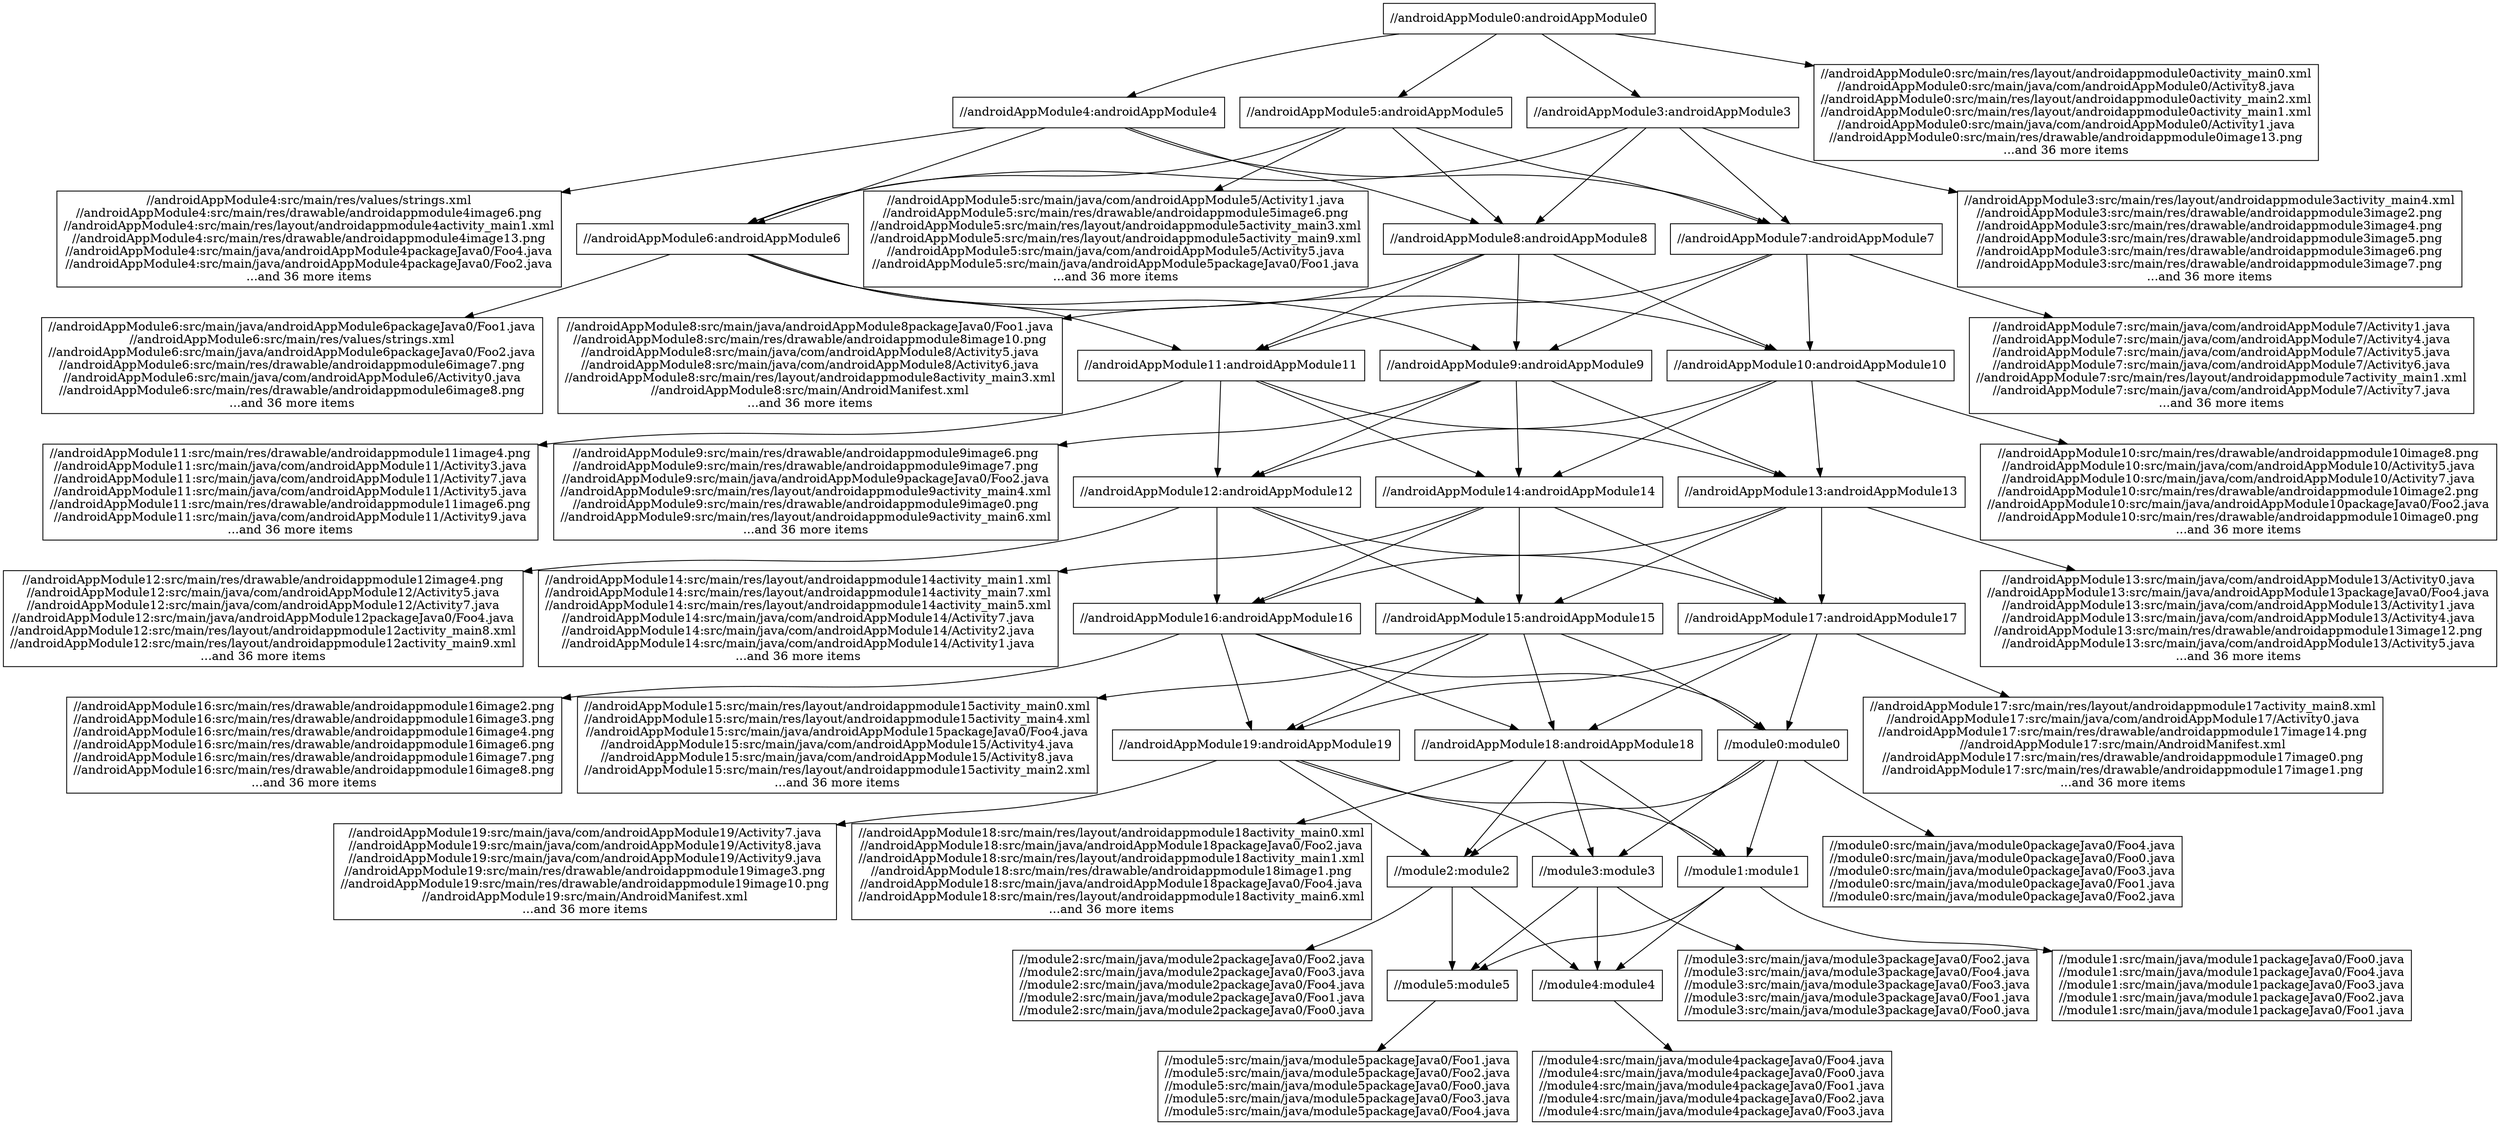 digraph mygraph {
  node [shape=box];
"//androidAppModule0:androidAppModule0"
"//androidAppModule0:androidAppModule0" -> "//androidAppModule3:androidAppModule3"
"//androidAppModule0:androidAppModule0" -> "//androidAppModule4:androidAppModule4"
"//androidAppModule0:androidAppModule0" -> "//androidAppModule5:androidAppModule5"
"//androidAppModule0:androidAppModule0" -> "//androidAppModule0:src/main/res/layout/androidappmodule0activity_main0.xml\n//androidAppModule0:src/main/java/com/androidAppModule0/Activity8.java\n//androidAppModule0:src/main/res/layout/androidappmodule0activity_main2.xml\n//androidAppModule0:src/main/res/layout/androidappmodule0activity_main1.xml\n//androidAppModule0:src/main/java/com/androidAppModule0/Activity1.java\n//androidAppModule0:src/main/res/drawable/androidappmodule0image13.png\n...and 36 more items"
"//androidAppModule0:src/main/res/layout/androidappmodule0activity_main0.xml\n//androidAppModule0:src/main/java/com/androidAppModule0/Activity8.java\n//androidAppModule0:src/main/res/layout/androidappmodule0activity_main2.xml\n//androidAppModule0:src/main/res/layout/androidappmodule0activity_main1.xml\n//androidAppModule0:src/main/java/com/androidAppModule0/Activity1.java\n//androidAppModule0:src/main/res/drawable/androidappmodule0image13.png\n...and 36 more items"
"//androidAppModule3:androidAppModule3"
"//androidAppModule3:androidAppModule3" -> "//androidAppModule6:androidAppModule6"
"//androidAppModule3:androidAppModule3" -> "//androidAppModule3:src/main/res/layout/androidappmodule3activity_main4.xml\n//androidAppModule3:src/main/res/drawable/androidappmodule3image2.png\n//androidAppModule3:src/main/res/drawable/androidappmodule3image4.png\n//androidAppModule3:src/main/res/drawable/androidappmodule3image5.png\n//androidAppModule3:src/main/res/drawable/androidappmodule3image6.png\n//androidAppModule3:src/main/res/drawable/androidappmodule3image7.png\n...and 36 more items"
"//androidAppModule3:androidAppModule3" -> "//androidAppModule8:androidAppModule8"
"//androidAppModule3:androidAppModule3" -> "//androidAppModule7:androidAppModule7"
"//androidAppModule4:androidAppModule4"
"//androidAppModule4:androidAppModule4" -> "//androidAppModule6:androidAppModule6"
"//androidAppModule4:androidAppModule4" -> "//androidAppModule4:src/main/res/values/strings.xml\n//androidAppModule4:src/main/res/drawable/androidappmodule4image6.png\n//androidAppModule4:src/main/res/layout/androidappmodule4activity_main1.xml\n//androidAppModule4:src/main/res/drawable/androidappmodule4image13.png\n//androidAppModule4:src/main/java/androidAppModule4packageJava0/Foo4.java\n//androidAppModule4:src/main/java/androidAppModule4packageJava0/Foo2.java\n...and 36 more items"
"//androidAppModule4:androidAppModule4" -> "//androidAppModule7:androidAppModule7"
"//androidAppModule4:androidAppModule4" -> "//androidAppModule8:androidAppModule8"
"//androidAppModule5:androidAppModule5"
"//androidAppModule5:androidAppModule5" -> "//androidAppModule6:androidAppModule6"
"//androidAppModule5:androidAppModule5" -> "//androidAppModule5:src/main/java/com/androidAppModule5/Activity1.java\n//androidAppModule5:src/main/res/drawable/androidappmodule5image6.png\n//androidAppModule5:src/main/res/layout/androidappmodule5activity_main3.xml\n//androidAppModule5:src/main/res/layout/androidappmodule5activity_main9.xml\n//androidAppModule5:src/main/java/com/androidAppModule5/Activity5.java\n//androidAppModule5:src/main/java/androidAppModule5packageJava0/Foo1.java\n...and 36 more items"
"//androidAppModule5:androidAppModule5" -> "//androidAppModule8:androidAppModule8"
"//androidAppModule5:androidAppModule5" -> "//androidAppModule7:androidAppModule7"
"//androidAppModule7:androidAppModule7"
"//androidAppModule7:androidAppModule7" -> "//androidAppModule7:src/main/java/com/androidAppModule7/Activity1.java\n//androidAppModule7:src/main/java/com/androidAppModule7/Activity4.java\n//androidAppModule7:src/main/java/com/androidAppModule7/Activity5.java\n//androidAppModule7:src/main/java/com/androidAppModule7/Activity6.java\n//androidAppModule7:src/main/res/layout/androidappmodule7activity_main1.xml\n//androidAppModule7:src/main/java/com/androidAppModule7/Activity7.java\n...and 36 more items"
"//androidAppModule7:androidAppModule7" -> "//androidAppModule11:androidAppModule11"
"//androidAppModule7:androidAppModule7" -> "//androidAppModule10:androidAppModule10"
"//androidAppModule7:androidAppModule7" -> "//androidAppModule9:androidAppModule9"
"//androidAppModule8:androidAppModule8"
"//androidAppModule8:androidAppModule8" -> "//androidAppModule8:src/main/java/androidAppModule8packageJava0/Foo1.java\n//androidAppModule8:src/main/res/drawable/androidappmodule8image10.png\n//androidAppModule8:src/main/java/com/androidAppModule8/Activity5.java\n//androidAppModule8:src/main/java/com/androidAppModule8/Activity6.java\n//androidAppModule8:src/main/res/layout/androidappmodule8activity_main3.xml\n//androidAppModule8:src/main/AndroidManifest.xml\n...and 36 more items"
"//androidAppModule8:androidAppModule8" -> "//androidAppModule11:androidAppModule11"
"//androidAppModule8:androidAppModule8" -> "//androidAppModule10:androidAppModule10"
"//androidAppModule8:androidAppModule8" -> "//androidAppModule9:androidAppModule9"
"//androidAppModule8:src/main/java/androidAppModule8packageJava0/Foo1.java\n//androidAppModule8:src/main/res/drawable/androidappmodule8image10.png\n//androidAppModule8:src/main/java/com/androidAppModule8/Activity5.java\n//androidAppModule8:src/main/java/com/androidAppModule8/Activity6.java\n//androidAppModule8:src/main/res/layout/androidappmodule8activity_main3.xml\n//androidAppModule8:src/main/AndroidManifest.xml\n...and 36 more items"
"//androidAppModule5:src/main/java/com/androidAppModule5/Activity1.java\n//androidAppModule5:src/main/res/drawable/androidappmodule5image6.png\n//androidAppModule5:src/main/res/layout/androidappmodule5activity_main3.xml\n//androidAppModule5:src/main/res/layout/androidappmodule5activity_main9.xml\n//androidAppModule5:src/main/java/com/androidAppModule5/Activity5.java\n//androidAppModule5:src/main/java/androidAppModule5packageJava0/Foo1.java\n...and 36 more items"
"//androidAppModule6:androidAppModule6"
"//androidAppModule6:androidAppModule6" -> "//androidAppModule10:androidAppModule10"
"//androidAppModule6:androidAppModule6" -> "//androidAppModule6:src/main/java/androidAppModule6packageJava0/Foo1.java\n//androidAppModule6:src/main/res/values/strings.xml\n//androidAppModule6:src/main/java/androidAppModule6packageJava0/Foo2.java\n//androidAppModule6:src/main/res/drawable/androidappmodule6image7.png\n//androidAppModule6:src/main/java/com/androidAppModule6/Activity0.java\n//androidAppModule6:src/main/res/drawable/androidappmodule6image8.png\n...and 36 more items"
"//androidAppModule6:androidAppModule6" -> "//androidAppModule9:androidAppModule9"
"//androidAppModule6:androidAppModule6" -> "//androidAppModule11:androidAppModule11"
"//androidAppModule11:androidAppModule11"
"//androidAppModule11:androidAppModule11" -> "//androidAppModule11:src/main/res/drawable/androidappmodule11image4.png\n//androidAppModule11:src/main/java/com/androidAppModule11/Activity3.java\n//androidAppModule11:src/main/java/com/androidAppModule11/Activity7.java\n//androidAppModule11:src/main/java/com/androidAppModule11/Activity5.java\n//androidAppModule11:src/main/res/drawable/androidappmodule11image6.png\n//androidAppModule11:src/main/java/com/androidAppModule11/Activity9.java\n...and 36 more items"
"//androidAppModule11:androidAppModule11" -> "//androidAppModule13:androidAppModule13"
"//androidAppModule11:androidAppModule11" -> "//androidAppModule12:androidAppModule12"
"//androidAppModule11:androidAppModule11" -> "//androidAppModule14:androidAppModule14"
"//androidAppModule11:src/main/res/drawable/androidappmodule11image4.png\n//androidAppModule11:src/main/java/com/androidAppModule11/Activity3.java\n//androidAppModule11:src/main/java/com/androidAppModule11/Activity7.java\n//androidAppModule11:src/main/java/com/androidAppModule11/Activity5.java\n//androidAppModule11:src/main/res/drawable/androidappmodule11image6.png\n//androidAppModule11:src/main/java/com/androidAppModule11/Activity9.java\n...and 36 more items"
"//androidAppModule9:androidAppModule9"
"//androidAppModule9:androidAppModule9" -> "//androidAppModule9:src/main/res/drawable/androidappmodule9image6.png\n//androidAppModule9:src/main/res/drawable/androidappmodule9image7.png\n//androidAppModule9:src/main/java/androidAppModule9packageJava0/Foo2.java\n//androidAppModule9:src/main/res/layout/androidappmodule9activity_main4.xml\n//androidAppModule9:src/main/res/drawable/androidappmodule9image0.png\n//androidAppModule9:src/main/res/layout/androidappmodule9activity_main6.xml\n...and 36 more items"
"//androidAppModule9:androidAppModule9" -> "//androidAppModule14:androidAppModule14"
"//androidAppModule9:androidAppModule9" -> "//androidAppModule13:androidAppModule13"
"//androidAppModule9:androidAppModule9" -> "//androidAppModule12:androidAppModule12"
"//androidAppModule9:src/main/res/drawable/androidappmodule9image6.png\n//androidAppModule9:src/main/res/drawable/androidappmodule9image7.png\n//androidAppModule9:src/main/java/androidAppModule9packageJava0/Foo2.java\n//androidAppModule9:src/main/res/layout/androidappmodule9activity_main4.xml\n//androidAppModule9:src/main/res/drawable/androidappmodule9image0.png\n//androidAppModule9:src/main/res/layout/androidappmodule9activity_main6.xml\n...and 36 more items"
"//androidAppModule6:src/main/java/androidAppModule6packageJava0/Foo1.java\n//androidAppModule6:src/main/res/values/strings.xml\n//androidAppModule6:src/main/java/androidAppModule6packageJava0/Foo2.java\n//androidAppModule6:src/main/res/drawable/androidappmodule6image7.png\n//androidAppModule6:src/main/java/com/androidAppModule6/Activity0.java\n//androidAppModule6:src/main/res/drawable/androidappmodule6image8.png\n...and 36 more items"
"//androidAppModule10:androidAppModule10"
"//androidAppModule10:androidAppModule10" -> "//androidAppModule10:src/main/res/drawable/androidappmodule10image8.png\n//androidAppModule10:src/main/java/com/androidAppModule10/Activity5.java\n//androidAppModule10:src/main/java/com/androidAppModule10/Activity7.java\n//androidAppModule10:src/main/res/drawable/androidappmodule10image2.png\n//androidAppModule10:src/main/java/androidAppModule10packageJava0/Foo2.java\n//androidAppModule10:src/main/res/drawable/androidappmodule10image0.png\n...and 36 more items"
"//androidAppModule10:androidAppModule10" -> "//androidAppModule14:androidAppModule14"
"//androidAppModule10:androidAppModule10" -> "//androidAppModule13:androidAppModule13"
"//androidAppModule10:androidAppModule10" -> "//androidAppModule12:androidAppModule12"
"//androidAppModule12:androidAppModule12"
"//androidAppModule12:androidAppModule12" -> "//androidAppModule12:src/main/res/drawable/androidappmodule12image4.png\n//androidAppModule12:src/main/java/com/androidAppModule12/Activity5.java\n//androidAppModule12:src/main/java/com/androidAppModule12/Activity7.java\n//androidAppModule12:src/main/java/androidAppModule12packageJava0/Foo4.java\n//androidAppModule12:src/main/res/layout/androidappmodule12activity_main8.xml\n//androidAppModule12:src/main/res/layout/androidappmodule12activity_main9.xml\n...and 36 more items"
"//androidAppModule12:androidAppModule12" -> "//androidAppModule17:androidAppModule17"
"//androidAppModule12:androidAppModule12" -> "//androidAppModule16:androidAppModule16"
"//androidAppModule12:androidAppModule12" -> "//androidAppModule15:androidAppModule15"
"//androidAppModule12:src/main/res/drawable/androidappmodule12image4.png\n//androidAppModule12:src/main/java/com/androidAppModule12/Activity5.java\n//androidAppModule12:src/main/java/com/androidAppModule12/Activity7.java\n//androidAppModule12:src/main/java/androidAppModule12packageJava0/Foo4.java\n//androidAppModule12:src/main/res/layout/androidappmodule12activity_main8.xml\n//androidAppModule12:src/main/res/layout/androidappmodule12activity_main9.xml\n...and 36 more items"
"//androidAppModule13:androidAppModule13"
"//androidAppModule13:androidAppModule13" -> "//androidAppModule13:src/main/java/com/androidAppModule13/Activity0.java\n//androidAppModule13:src/main/java/androidAppModule13packageJava0/Foo4.java\n//androidAppModule13:src/main/java/com/androidAppModule13/Activity1.java\n//androidAppModule13:src/main/java/com/androidAppModule13/Activity4.java\n//androidAppModule13:src/main/res/drawable/androidappmodule13image12.png\n//androidAppModule13:src/main/java/com/androidAppModule13/Activity5.java\n...and 36 more items"
"//androidAppModule13:androidAppModule13" -> "//androidAppModule17:androidAppModule17"
"//androidAppModule13:androidAppModule13" -> "//androidAppModule16:androidAppModule16"
"//androidAppModule13:androidAppModule13" -> "//androidAppModule15:androidAppModule15"
"//androidAppModule13:src/main/java/com/androidAppModule13/Activity0.java\n//androidAppModule13:src/main/java/androidAppModule13packageJava0/Foo4.java\n//androidAppModule13:src/main/java/com/androidAppModule13/Activity1.java\n//androidAppModule13:src/main/java/com/androidAppModule13/Activity4.java\n//androidAppModule13:src/main/res/drawable/androidappmodule13image12.png\n//androidAppModule13:src/main/java/com/androidAppModule13/Activity5.java\n...and 36 more items"
"//androidAppModule10:src/main/res/drawable/androidappmodule10image8.png\n//androidAppModule10:src/main/java/com/androidAppModule10/Activity5.java\n//androidAppModule10:src/main/java/com/androidAppModule10/Activity7.java\n//androidAppModule10:src/main/res/drawable/androidappmodule10image2.png\n//androidAppModule10:src/main/java/androidAppModule10packageJava0/Foo2.java\n//androidAppModule10:src/main/res/drawable/androidappmodule10image0.png\n...and 36 more items"
"//androidAppModule14:androidAppModule14"
"//androidAppModule14:androidAppModule14" -> "//androidAppModule15:androidAppModule15"
"//androidAppModule14:androidAppModule14" -> "//androidAppModule17:androidAppModule17"
"//androidAppModule14:androidAppModule14" -> "//androidAppModule14:src/main/res/layout/androidappmodule14activity_main1.xml\n//androidAppModule14:src/main/res/layout/androidappmodule14activity_main7.xml\n//androidAppModule14:src/main/res/layout/androidappmodule14activity_main5.xml\n//androidAppModule14:src/main/java/com/androidAppModule14/Activity7.java\n//androidAppModule14:src/main/java/com/androidAppModule14/Activity2.java\n//androidAppModule14:src/main/java/com/androidAppModule14/Activity1.java\n...and 36 more items"
"//androidAppModule14:androidAppModule14" -> "//androidAppModule16:androidAppModule16"
"//androidAppModule16:androidAppModule16"
"//androidAppModule16:androidAppModule16" -> "//androidAppModule16:src/main/res/drawable/androidappmodule16image2.png\n//androidAppModule16:src/main/res/drawable/androidappmodule16image3.png\n//androidAppModule16:src/main/res/drawable/androidappmodule16image4.png\n//androidAppModule16:src/main/res/drawable/androidappmodule16image6.png\n//androidAppModule16:src/main/res/drawable/androidappmodule16image7.png\n//androidAppModule16:src/main/res/drawable/androidappmodule16image8.png\n...and 36 more items"
"//androidAppModule16:androidAppModule16" -> "//module0:module0"
"//androidAppModule16:androidAppModule16" -> "//androidAppModule19:androidAppModule19"
"//androidAppModule16:androidAppModule16" -> "//androidAppModule18:androidAppModule18"
"//androidAppModule16:src/main/res/drawable/androidappmodule16image2.png\n//androidAppModule16:src/main/res/drawable/androidappmodule16image3.png\n//androidAppModule16:src/main/res/drawable/androidappmodule16image4.png\n//androidAppModule16:src/main/res/drawable/androidappmodule16image6.png\n//androidAppModule16:src/main/res/drawable/androidappmodule16image7.png\n//androidAppModule16:src/main/res/drawable/androidappmodule16image8.png\n...and 36 more items"
"//androidAppModule14:src/main/res/layout/androidappmodule14activity_main1.xml\n//androidAppModule14:src/main/res/layout/androidappmodule14activity_main7.xml\n//androidAppModule14:src/main/res/layout/androidappmodule14activity_main5.xml\n//androidAppModule14:src/main/java/com/androidAppModule14/Activity7.java\n//androidAppModule14:src/main/java/com/androidAppModule14/Activity2.java\n//androidAppModule14:src/main/java/com/androidAppModule14/Activity1.java\n...and 36 more items"
"//androidAppModule17:androidAppModule17"
"//androidAppModule17:androidAppModule17" -> "//module0:module0"
"//androidAppModule17:androidAppModule17" -> "//androidAppModule17:src/main/res/layout/androidappmodule17activity_main8.xml\n//androidAppModule17:src/main/java/com/androidAppModule17/Activity0.java\n//androidAppModule17:src/main/res/drawable/androidappmodule17image14.png\n//androidAppModule17:src/main/AndroidManifest.xml\n//androidAppModule17:src/main/res/drawable/androidappmodule17image0.png\n//androidAppModule17:src/main/res/drawable/androidappmodule17image1.png\n...and 36 more items"
"//androidAppModule17:androidAppModule17" -> "//androidAppModule19:androidAppModule19"
"//androidAppModule17:androidAppModule17" -> "//androidAppModule18:androidAppModule18"
"//androidAppModule15:androidAppModule15"
"//androidAppModule15:androidAppModule15" -> "//androidAppModule15:src/main/res/layout/androidappmodule15activity_main0.xml\n//androidAppModule15:src/main/res/layout/androidappmodule15activity_main4.xml\n//androidAppModule15:src/main/java/androidAppModule15packageJava0/Foo4.java\n//androidAppModule15:src/main/java/com/androidAppModule15/Activity4.java\n//androidAppModule15:src/main/java/com/androidAppModule15/Activity8.java\n//androidAppModule15:src/main/res/layout/androidappmodule15activity_main2.xml\n...and 36 more items"
"//androidAppModule15:androidAppModule15" -> "//androidAppModule18:androidAppModule18"
"//androidAppModule15:androidAppModule15" -> "//androidAppModule19:androidAppModule19"
"//androidAppModule15:androidAppModule15" -> "//module0:module0"
"//androidAppModule19:androidAppModule19"
"//androidAppModule19:androidAppModule19" -> "//module1:module1"
"//androidAppModule19:androidAppModule19" -> "//module2:module2"
"//androidAppModule19:androidAppModule19" -> "//androidAppModule19:src/main/java/com/androidAppModule19/Activity7.java\n//androidAppModule19:src/main/java/com/androidAppModule19/Activity8.java\n//androidAppModule19:src/main/java/com/androidAppModule19/Activity9.java\n//androidAppModule19:src/main/res/drawable/androidappmodule19image3.png\n//androidAppModule19:src/main/res/drawable/androidappmodule19image10.png\n//androidAppModule19:src/main/AndroidManifest.xml\n...and 36 more items"
"//androidAppModule19:androidAppModule19" -> "//module3:module3"
"//androidAppModule18:androidAppModule18"
"//androidAppModule18:androidAppModule18" -> "//module1:module1"
"//androidAppModule18:androidAppModule18" -> "//module2:module2"
"//androidAppModule18:androidAppModule18" -> "//androidAppModule18:src/main/res/layout/androidappmodule18activity_main0.xml\n//androidAppModule18:src/main/java/androidAppModule18packageJava0/Foo2.java\n//androidAppModule18:src/main/res/layout/androidappmodule18activity_main1.xml\n//androidAppModule18:src/main/res/drawable/androidappmodule18image1.png\n//androidAppModule18:src/main/java/androidAppModule18packageJava0/Foo4.java\n//androidAppModule18:src/main/res/layout/androidappmodule18activity_main6.xml\n...and 36 more items"
"//androidAppModule18:androidAppModule18" -> "//module3:module3"
"//androidAppModule18:src/main/res/layout/androidappmodule18activity_main0.xml\n//androidAppModule18:src/main/java/androidAppModule18packageJava0/Foo2.java\n//androidAppModule18:src/main/res/layout/androidappmodule18activity_main1.xml\n//androidAppModule18:src/main/res/drawable/androidappmodule18image1.png\n//androidAppModule18:src/main/java/androidAppModule18packageJava0/Foo4.java\n//androidAppModule18:src/main/res/layout/androidappmodule18activity_main6.xml\n...and 36 more items"
"//androidAppModule19:src/main/java/com/androidAppModule19/Activity7.java\n//androidAppModule19:src/main/java/com/androidAppModule19/Activity8.java\n//androidAppModule19:src/main/java/com/androidAppModule19/Activity9.java\n//androidAppModule19:src/main/res/drawable/androidappmodule19image3.png\n//androidAppModule19:src/main/res/drawable/androidappmodule19image10.png\n//androidAppModule19:src/main/AndroidManifest.xml\n...and 36 more items"
"//module0:module0"
"//module0:module0" -> "//module1:module1"
"//module0:module0" -> "//module2:module2"
"//module0:module0" -> "//module0:src/main/java/module0packageJava0/Foo4.java\n//module0:src/main/java/module0packageJava0/Foo0.java\n//module0:src/main/java/module0packageJava0/Foo3.java\n//module0:src/main/java/module0packageJava0/Foo1.java\n//module0:src/main/java/module0packageJava0/Foo2.java"
"//module0:module0" -> "//module3:module3"
"//module3:module3"
"//module3:module3" -> "//module3:src/main/java/module3packageJava0/Foo2.java\n//module3:src/main/java/module3packageJava0/Foo4.java\n//module3:src/main/java/module3packageJava0/Foo3.java\n//module3:src/main/java/module3packageJava0/Foo1.java\n//module3:src/main/java/module3packageJava0/Foo0.java"
"//module3:module3" -> "//module4:module4"
"//module3:module3" -> "//module5:module5"
"//module2:module2"
"//module2:module2" -> "//module2:src/main/java/module2packageJava0/Foo2.java\n//module2:src/main/java/module2packageJava0/Foo3.java\n//module2:src/main/java/module2packageJava0/Foo4.java\n//module2:src/main/java/module2packageJava0/Foo1.java\n//module2:src/main/java/module2packageJava0/Foo0.java"
"//module2:module2" -> "//module4:module4"
"//module2:module2" -> "//module5:module5"
"//module2:src/main/java/module2packageJava0/Foo2.java\n//module2:src/main/java/module2packageJava0/Foo3.java\n//module2:src/main/java/module2packageJava0/Foo4.java\n//module2:src/main/java/module2packageJava0/Foo1.java\n//module2:src/main/java/module2packageJava0/Foo0.java"
"//module1:module1"
"//module1:module1" -> "//module5:module5"
"//module1:module1" -> "//module1:src/main/java/module1packageJava0/Foo0.java\n//module1:src/main/java/module1packageJava0/Foo4.java\n//module1:src/main/java/module1packageJava0/Foo3.java\n//module1:src/main/java/module1packageJava0/Foo2.java\n//module1:src/main/java/module1packageJava0/Foo1.java"
"//module1:module1" -> "//module4:module4"
"//module1:src/main/java/module1packageJava0/Foo0.java\n//module1:src/main/java/module1packageJava0/Foo4.java\n//module1:src/main/java/module1packageJava0/Foo3.java\n//module1:src/main/java/module1packageJava0/Foo2.java\n//module1:src/main/java/module1packageJava0/Foo1.java"
"//androidAppModule4:src/main/res/values/strings.xml\n//androidAppModule4:src/main/res/drawable/androidappmodule4image6.png\n//androidAppModule4:src/main/res/layout/androidappmodule4activity_main1.xml\n//androidAppModule4:src/main/res/drawable/androidappmodule4image13.png\n//androidAppModule4:src/main/java/androidAppModule4packageJava0/Foo4.java\n//androidAppModule4:src/main/java/androidAppModule4packageJava0/Foo2.java\n...and 36 more items"
"//androidAppModule17:src/main/res/layout/androidappmodule17activity_main8.xml\n//androidAppModule17:src/main/java/com/androidAppModule17/Activity0.java\n//androidAppModule17:src/main/res/drawable/androidappmodule17image14.png\n//androidAppModule17:src/main/AndroidManifest.xml\n//androidAppModule17:src/main/res/drawable/androidappmodule17image0.png\n//androidAppModule17:src/main/res/drawable/androidappmodule17image1.png\n...and 36 more items"
"//androidAppModule3:src/main/res/layout/androidappmodule3activity_main4.xml\n//androidAppModule3:src/main/res/drawable/androidappmodule3image2.png\n//androidAppModule3:src/main/res/drawable/androidappmodule3image4.png\n//androidAppModule3:src/main/res/drawable/androidappmodule3image5.png\n//androidAppModule3:src/main/res/drawable/androidappmodule3image6.png\n//androidAppModule3:src/main/res/drawable/androidappmodule3image7.png\n...and 36 more items"
"//androidAppModule15:src/main/res/layout/androidappmodule15activity_main0.xml\n//androidAppModule15:src/main/res/layout/androidappmodule15activity_main4.xml\n//androidAppModule15:src/main/java/androidAppModule15packageJava0/Foo4.java\n//androidAppModule15:src/main/java/com/androidAppModule15/Activity4.java\n//androidAppModule15:src/main/java/com/androidAppModule15/Activity8.java\n//androidAppModule15:src/main/res/layout/androidappmodule15activity_main2.xml\n...and 36 more items"
"//androidAppModule7:src/main/java/com/androidAppModule7/Activity1.java\n//androidAppModule7:src/main/java/com/androidAppModule7/Activity4.java\n//androidAppModule7:src/main/java/com/androidAppModule7/Activity5.java\n//androidAppModule7:src/main/java/com/androidAppModule7/Activity6.java\n//androidAppModule7:src/main/res/layout/androidappmodule7activity_main1.xml\n//androidAppModule7:src/main/java/com/androidAppModule7/Activity7.java\n...and 36 more items"
"//module5:module5"
"//module5:module5" -> "//module5:src/main/java/module5packageJava0/Foo1.java\n//module5:src/main/java/module5packageJava0/Foo2.java\n//module5:src/main/java/module5packageJava0/Foo0.java\n//module5:src/main/java/module5packageJava0/Foo3.java\n//module5:src/main/java/module5packageJava0/Foo4.java"
"//module5:src/main/java/module5packageJava0/Foo1.java\n//module5:src/main/java/module5packageJava0/Foo2.java\n//module5:src/main/java/module5packageJava0/Foo0.java\n//module5:src/main/java/module5packageJava0/Foo3.java\n//module5:src/main/java/module5packageJava0/Foo4.java"
"//module4:module4"
"//module4:module4" -> "//module4:src/main/java/module4packageJava0/Foo4.java\n//module4:src/main/java/module4packageJava0/Foo0.java\n//module4:src/main/java/module4packageJava0/Foo1.java\n//module4:src/main/java/module4packageJava0/Foo2.java\n//module4:src/main/java/module4packageJava0/Foo3.java"
"//module4:src/main/java/module4packageJava0/Foo4.java\n//module4:src/main/java/module4packageJava0/Foo0.java\n//module4:src/main/java/module4packageJava0/Foo1.java\n//module4:src/main/java/module4packageJava0/Foo2.java\n//module4:src/main/java/module4packageJava0/Foo3.java"
"//module3:src/main/java/module3packageJava0/Foo2.java\n//module3:src/main/java/module3packageJava0/Foo4.java\n//module3:src/main/java/module3packageJava0/Foo3.java\n//module3:src/main/java/module3packageJava0/Foo1.java\n//module3:src/main/java/module3packageJava0/Foo0.java"
"//module0:src/main/java/module0packageJava0/Foo4.java\n//module0:src/main/java/module0packageJava0/Foo0.java\n//module0:src/main/java/module0packageJava0/Foo3.java\n//module0:src/main/java/module0packageJava0/Foo1.java\n//module0:src/main/java/module0packageJava0/Foo2.java"
}
